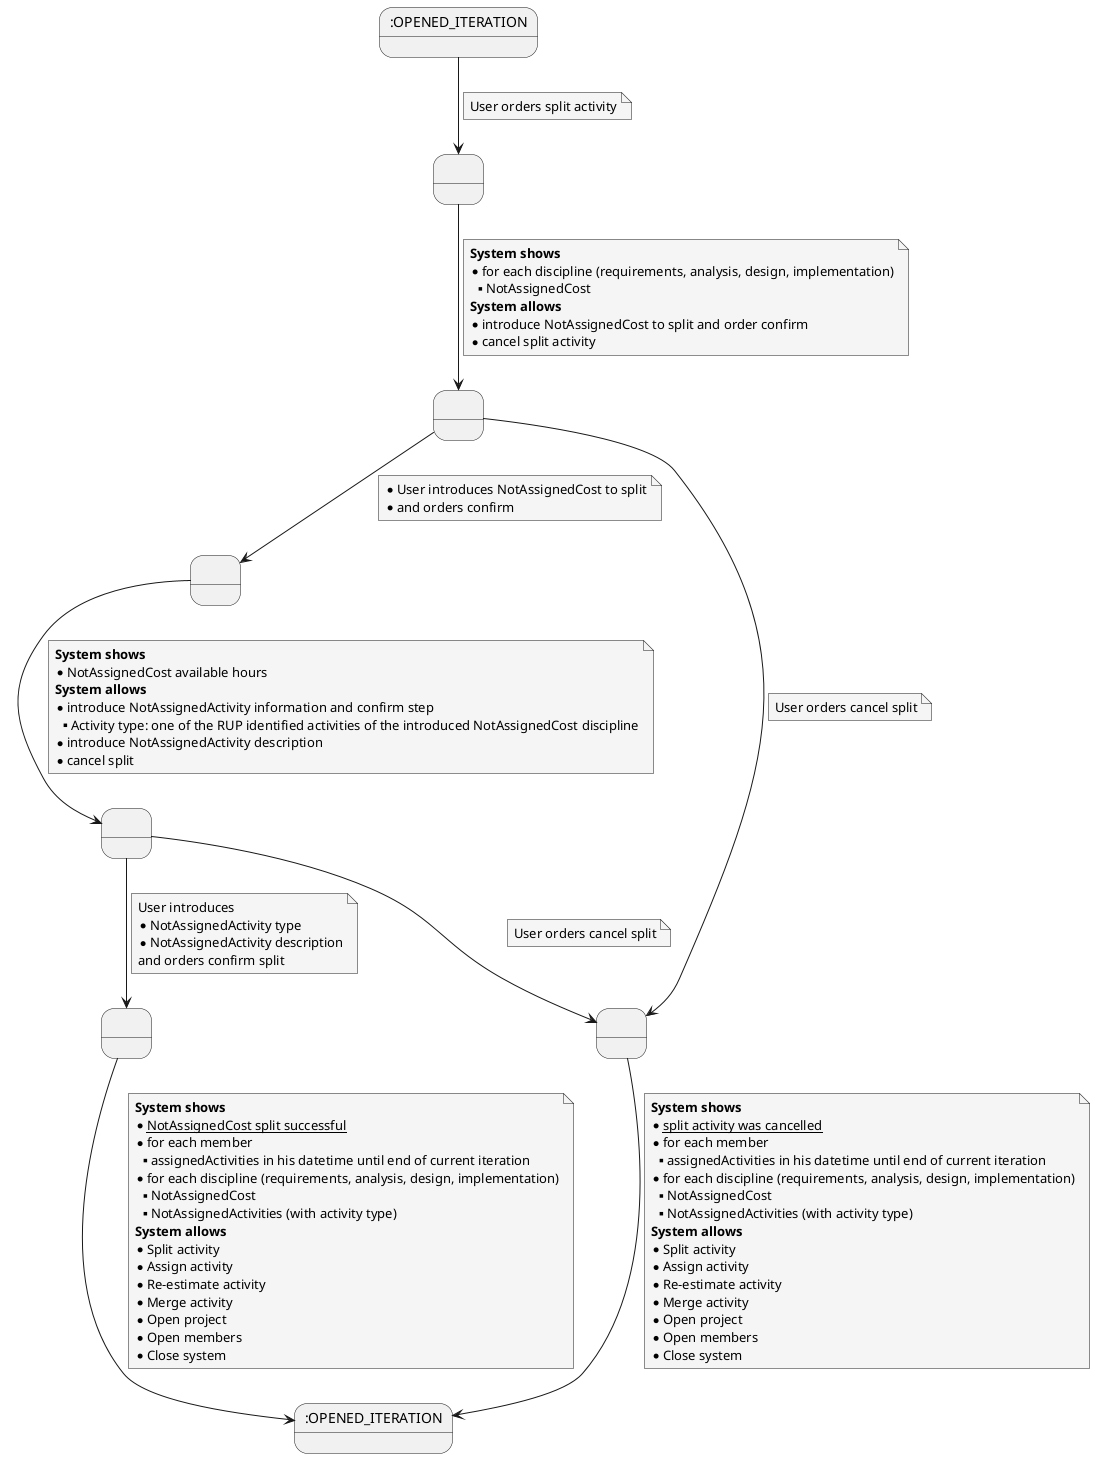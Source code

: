 @startuml

skinparam {
    NoteBackgroundColor #whiteSmoke
}

    state 2 as " "
    state 0 as " "
    state 4 as " "
    state 6 as " "
    state 8 as " "
    state 10 as " "
    state 5 as ":OPENED_ITERATION"
    state 13 as ":OPENED_ITERATION"

    5 --> 6
    note on link
        User orders split activity
    end note

    6 --> 2
    note on link
    <b>System shows</b>
    * for each discipline (requirements, analysis, design, implementation)
    ** NotAssignedCost
    <b>System allows</b>
    * introduce NotAssignedCost to split and order confirm
    * cancel split activity
    end note

    2 --> 10
    note on link
        User orders cancel split
    end note

    2 --> 4
    note on link
        * User introduces NotAssignedCost to split
        * and orders confirm
    end note

    4 --> 0
    note on link
        <b>System shows</b>
        * NotAssignedCost available hours
        <b>System allows</b>
        * introduce NotAssignedActivity information and confirm step
        ** Activity type: one of the RUP identified activities of the introduced NotAssignedCost discipline
        * introduce NotAssignedActivity description
        * cancel split
    end note

    0 --> 10
    note on link
        User orders cancel split
    end note

    0 --> 8
    note on link
        User introduces
        * NotAssignedActivity type
        * NotAssignedActivity description
        and orders confirm split
    end note

    8 --> 13
    note on link
        <b>System shows</b>
        * __NotAssignedCost split successful__
        * for each member
        **assignedActivities in his datetime until end of current iteration
        * for each discipline (requirements, analysis, design, implementation)
        ** NotAssignedCost
        ** NotAssignedActivities (with activity type)
        <b>System allows</b>
        * Split activity
        * Assign activity
        * Re-estimate activity
        * Merge activity
        * Open project
        * Open members
        * Close system
    end note

    10 --> 13
    note on link
         <b>System shows</b>
         * __split activity was cancelled__
         * for each member
         **assignedActivities in his datetime until end of current iteration
         * for each discipline (requirements, analysis, design, implementation)
         ** NotAssignedCost
         ** NotAssignedActivities (with activity type)
         <b>System allows</b>
         * Split activity
         * Assign activity
         * Re-estimate activity
         * Merge activity
         * Open project
         * Open members
         * Close system
    end note


@enduml
